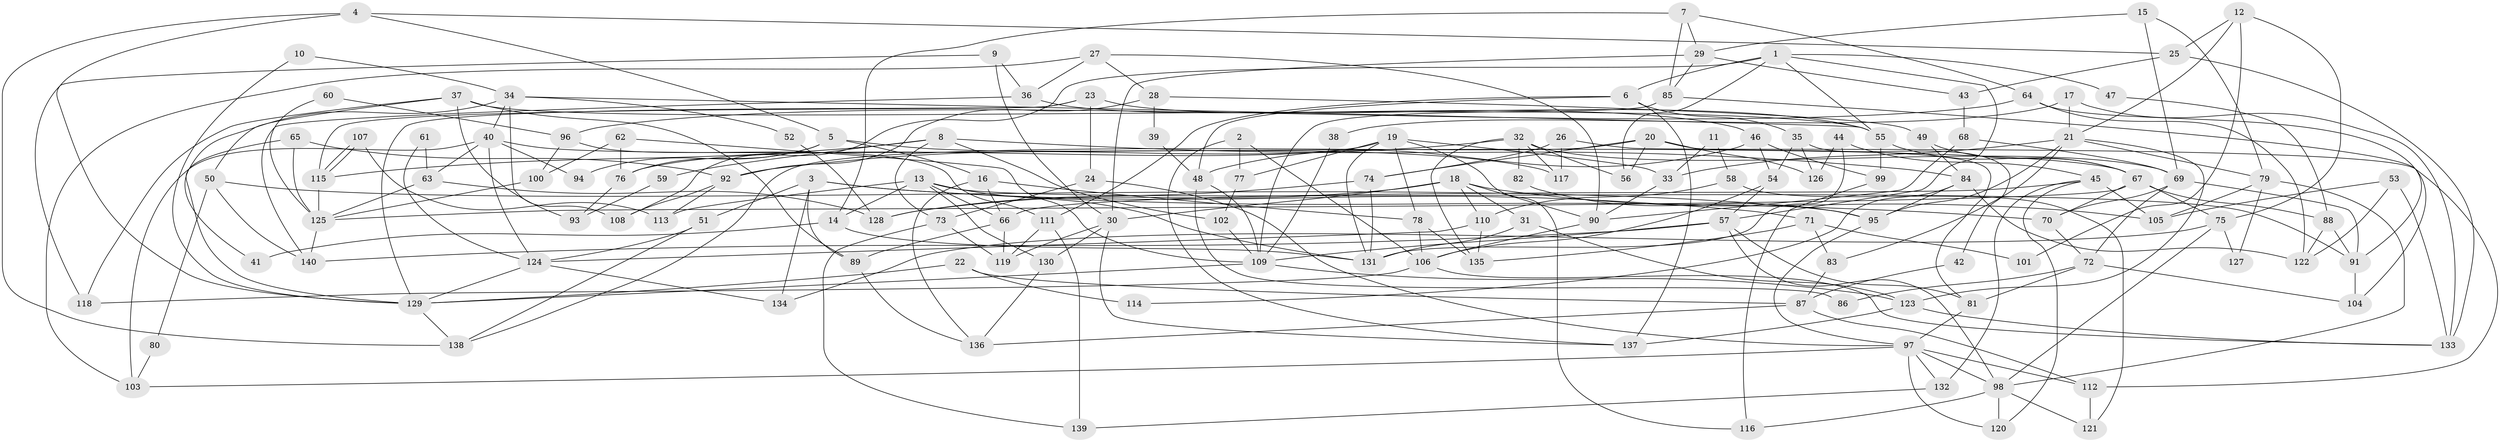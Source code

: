 // coarse degree distribution, {6: 0.14285714285714285, 4: 0.23469387755102042, 7: 0.09183673469387756, 8: 0.10204081632653061, 2: 0.1326530612244898, 3: 0.16326530612244897, 5: 0.11224489795918367, 9: 0.01020408163265306, 11: 0.01020408163265306}
// Generated by graph-tools (version 1.1) at 2025/23/03/03/25 07:23:56]
// undirected, 140 vertices, 280 edges
graph export_dot {
graph [start="1"]
  node [color=gray90,style=filled];
  1;
  2;
  3;
  4;
  5;
  6;
  7;
  8;
  9;
  10;
  11;
  12;
  13;
  14;
  15;
  16;
  17;
  18;
  19;
  20;
  21;
  22;
  23;
  24;
  25;
  26;
  27;
  28;
  29;
  30;
  31;
  32;
  33;
  34;
  35;
  36;
  37;
  38;
  39;
  40;
  41;
  42;
  43;
  44;
  45;
  46;
  47;
  48;
  49;
  50;
  51;
  52;
  53;
  54;
  55;
  56;
  57;
  58;
  59;
  60;
  61;
  62;
  63;
  64;
  65;
  66;
  67;
  68;
  69;
  70;
  71;
  72;
  73;
  74;
  75;
  76;
  77;
  78;
  79;
  80;
  81;
  82;
  83;
  84;
  85;
  86;
  87;
  88;
  89;
  90;
  91;
  92;
  93;
  94;
  95;
  96;
  97;
  98;
  99;
  100;
  101;
  102;
  103;
  104;
  105;
  106;
  107;
  108;
  109;
  110;
  111;
  112;
  113;
  114;
  115;
  116;
  117;
  118;
  119;
  120;
  121;
  122;
  123;
  124;
  125;
  126;
  127;
  128;
  129;
  130;
  131;
  132;
  133;
  134;
  135;
  136;
  137;
  138;
  139;
  140;
  1 -- 55;
  1 -- 57;
  1 -- 6;
  1 -- 47;
  1 -- 56;
  1 -- 108;
  2 -- 137;
  2 -- 106;
  2 -- 77;
  3 -- 70;
  3 -- 89;
  3 -- 51;
  3 -- 71;
  3 -- 134;
  4 -- 5;
  4 -- 129;
  4 -- 25;
  4 -- 138;
  5 -- 76;
  5 -- 16;
  5 -- 94;
  5 -- 117;
  6 -- 111;
  6 -- 35;
  6 -- 48;
  6 -- 137;
  7 -- 29;
  7 -- 85;
  7 -- 14;
  7 -- 64;
  8 -- 115;
  8 -- 84;
  8 -- 59;
  8 -- 73;
  8 -- 102;
  9 -- 118;
  9 -- 36;
  9 -- 30;
  10 -- 34;
  10 -- 129;
  11 -- 58;
  11 -- 33;
  12 -- 25;
  12 -- 21;
  12 -- 75;
  12 -- 101;
  13 -- 130;
  13 -- 14;
  13 -- 66;
  13 -- 91;
  13 -- 113;
  13 -- 131;
  14 -- 131;
  14 -- 41;
  15 -- 29;
  15 -- 79;
  15 -- 69;
  16 -- 78;
  16 -- 66;
  16 -- 136;
  17 -- 133;
  17 -- 21;
  17 -- 38;
  18 -- 31;
  18 -- 90;
  18 -- 30;
  18 -- 105;
  18 -- 110;
  18 -- 128;
  19 -- 78;
  19 -- 77;
  19 -- 33;
  19 -- 76;
  19 -- 116;
  19 -- 131;
  20 -- 138;
  20 -- 81;
  20 -- 56;
  20 -- 74;
  20 -- 126;
  21 -- 79;
  21 -- 123;
  21 -- 33;
  21 -- 83;
  21 -- 95;
  22 -- 87;
  22 -- 129;
  22 -- 114;
  23 -- 24;
  23 -- 129;
  23 -- 55;
  23 -- 115;
  24 -- 97;
  24 -- 73;
  25 -- 133;
  25 -- 43;
  26 -- 74;
  26 -- 117;
  26 -- 112;
  27 -- 90;
  27 -- 28;
  27 -- 36;
  27 -- 103;
  28 -- 92;
  28 -- 49;
  28 -- 39;
  29 -- 30;
  29 -- 85;
  29 -- 43;
  30 -- 119;
  30 -- 130;
  30 -- 137;
  31 -- 131;
  31 -- 123;
  32 -- 56;
  32 -- 69;
  32 -- 82;
  32 -- 92;
  32 -- 117;
  32 -- 135;
  33 -- 90;
  34 -- 40;
  34 -- 55;
  34 -- 41;
  34 -- 52;
  34 -- 108;
  35 -- 54;
  35 -- 42;
  35 -- 126;
  36 -- 140;
  36 -- 46;
  37 -- 55;
  37 -- 89;
  37 -- 50;
  37 -- 93;
  37 -- 118;
  38 -- 109;
  39 -- 48;
  40 -- 63;
  40 -- 124;
  40 -- 67;
  40 -- 94;
  40 -- 103;
  42 -- 87;
  43 -- 68;
  44 -- 126;
  44 -- 131;
  44 -- 45;
  45 -- 120;
  45 -- 66;
  45 -- 105;
  45 -- 132;
  46 -- 99;
  46 -- 48;
  46 -- 54;
  47 -- 88;
  48 -- 86;
  48 -- 109;
  49 -- 84;
  49 -- 67;
  50 -- 95;
  50 -- 80;
  50 -- 140;
  51 -- 138;
  51 -- 124;
  52 -- 128;
  53 -- 105;
  53 -- 122;
  53 -- 133;
  54 -- 57;
  54 -- 106;
  55 -- 67;
  55 -- 99;
  57 -- 140;
  57 -- 109;
  57 -- 81;
  57 -- 98;
  58 -- 121;
  58 -- 110;
  59 -- 93;
  60 -- 125;
  60 -- 96;
  61 -- 124;
  61 -- 63;
  62 -- 100;
  62 -- 109;
  62 -- 76;
  63 -- 128;
  63 -- 125;
  64 -- 91;
  64 -- 96;
  64 -- 122;
  65 -- 125;
  65 -- 92;
  65 -- 129;
  66 -- 89;
  66 -- 119;
  67 -- 75;
  67 -- 70;
  67 -- 88;
  67 -- 125;
  68 -- 69;
  68 -- 90;
  69 -- 70;
  69 -- 72;
  69 -- 91;
  70 -- 72;
  71 -- 135;
  71 -- 83;
  71 -- 101;
  72 -- 81;
  72 -- 86;
  72 -- 104;
  73 -- 119;
  73 -- 139;
  74 -- 131;
  74 -- 128;
  75 -- 134;
  75 -- 98;
  75 -- 127;
  76 -- 93;
  77 -- 102;
  78 -- 135;
  78 -- 106;
  79 -- 98;
  79 -- 105;
  79 -- 127;
  80 -- 103;
  81 -- 97;
  82 -- 95;
  83 -- 87;
  84 -- 122;
  84 -- 95;
  84 -- 114;
  85 -- 104;
  85 -- 109;
  87 -- 112;
  87 -- 136;
  88 -- 91;
  88 -- 122;
  89 -- 136;
  90 -- 106;
  91 -- 104;
  92 -- 108;
  92 -- 113;
  95 -- 97;
  96 -- 111;
  96 -- 100;
  97 -- 103;
  97 -- 98;
  97 -- 112;
  97 -- 120;
  97 -- 132;
  98 -- 116;
  98 -- 120;
  98 -- 121;
  99 -- 116;
  100 -- 125;
  102 -- 109;
  106 -- 118;
  106 -- 133;
  107 -- 115;
  107 -- 115;
  107 -- 113;
  109 -- 123;
  109 -- 129;
  110 -- 124;
  110 -- 135;
  111 -- 139;
  111 -- 119;
  112 -- 121;
  115 -- 125;
  123 -- 133;
  123 -- 137;
  124 -- 129;
  124 -- 134;
  125 -- 140;
  129 -- 138;
  130 -- 136;
  132 -- 139;
}

